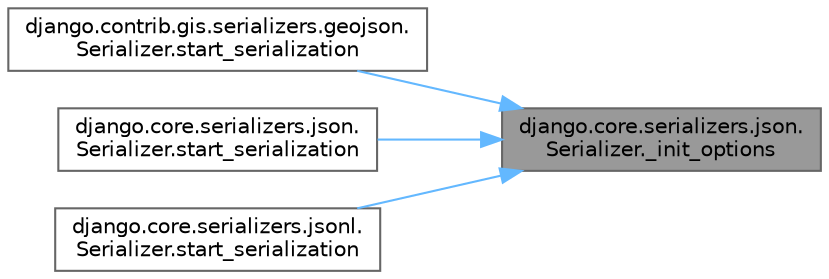 digraph "django.core.serializers.json.Serializer._init_options"
{
 // LATEX_PDF_SIZE
  bgcolor="transparent";
  edge [fontname=Helvetica,fontsize=10,labelfontname=Helvetica,labelfontsize=10];
  node [fontname=Helvetica,fontsize=10,shape=box,height=0.2,width=0.4];
  rankdir="RL";
  Node1 [id="Node000001",label="django.core.serializers.json.\lSerializer._init_options",height=0.2,width=0.4,color="gray40", fillcolor="grey60", style="filled", fontcolor="black",tooltip=" "];
  Node1 -> Node2 [id="edge1_Node000001_Node000002",dir="back",color="steelblue1",style="solid",tooltip=" "];
  Node2 [id="Node000002",label="django.contrib.gis.serializers.geojson.\lSerializer.start_serialization",height=0.2,width=0.4,color="grey40", fillcolor="white", style="filled",URL="$classdjango_1_1contrib_1_1gis_1_1serializers_1_1geojson_1_1_serializer.html#a21b7a5e71e94144d9e3c34246e124d63",tooltip=" "];
  Node1 -> Node3 [id="edge2_Node000001_Node000003",dir="back",color="steelblue1",style="solid",tooltip=" "];
  Node3 [id="Node000003",label="django.core.serializers.json.\lSerializer.start_serialization",height=0.2,width=0.4,color="grey40", fillcolor="white", style="filled",URL="$classdjango_1_1core_1_1serializers_1_1json_1_1_serializer.html#a789f0dff0adfba6c40c1a386dbe360de",tooltip=" "];
  Node1 -> Node4 [id="edge3_Node000001_Node000004",dir="back",color="steelblue1",style="solid",tooltip=" "];
  Node4 [id="Node000004",label="django.core.serializers.jsonl.\lSerializer.start_serialization",height=0.2,width=0.4,color="grey40", fillcolor="white", style="filled",URL="$classdjango_1_1core_1_1serializers_1_1jsonl_1_1_serializer.html#ab5c336acf2fa9b5db8c10f5c8ce9f4f5",tooltip=" "];
}
